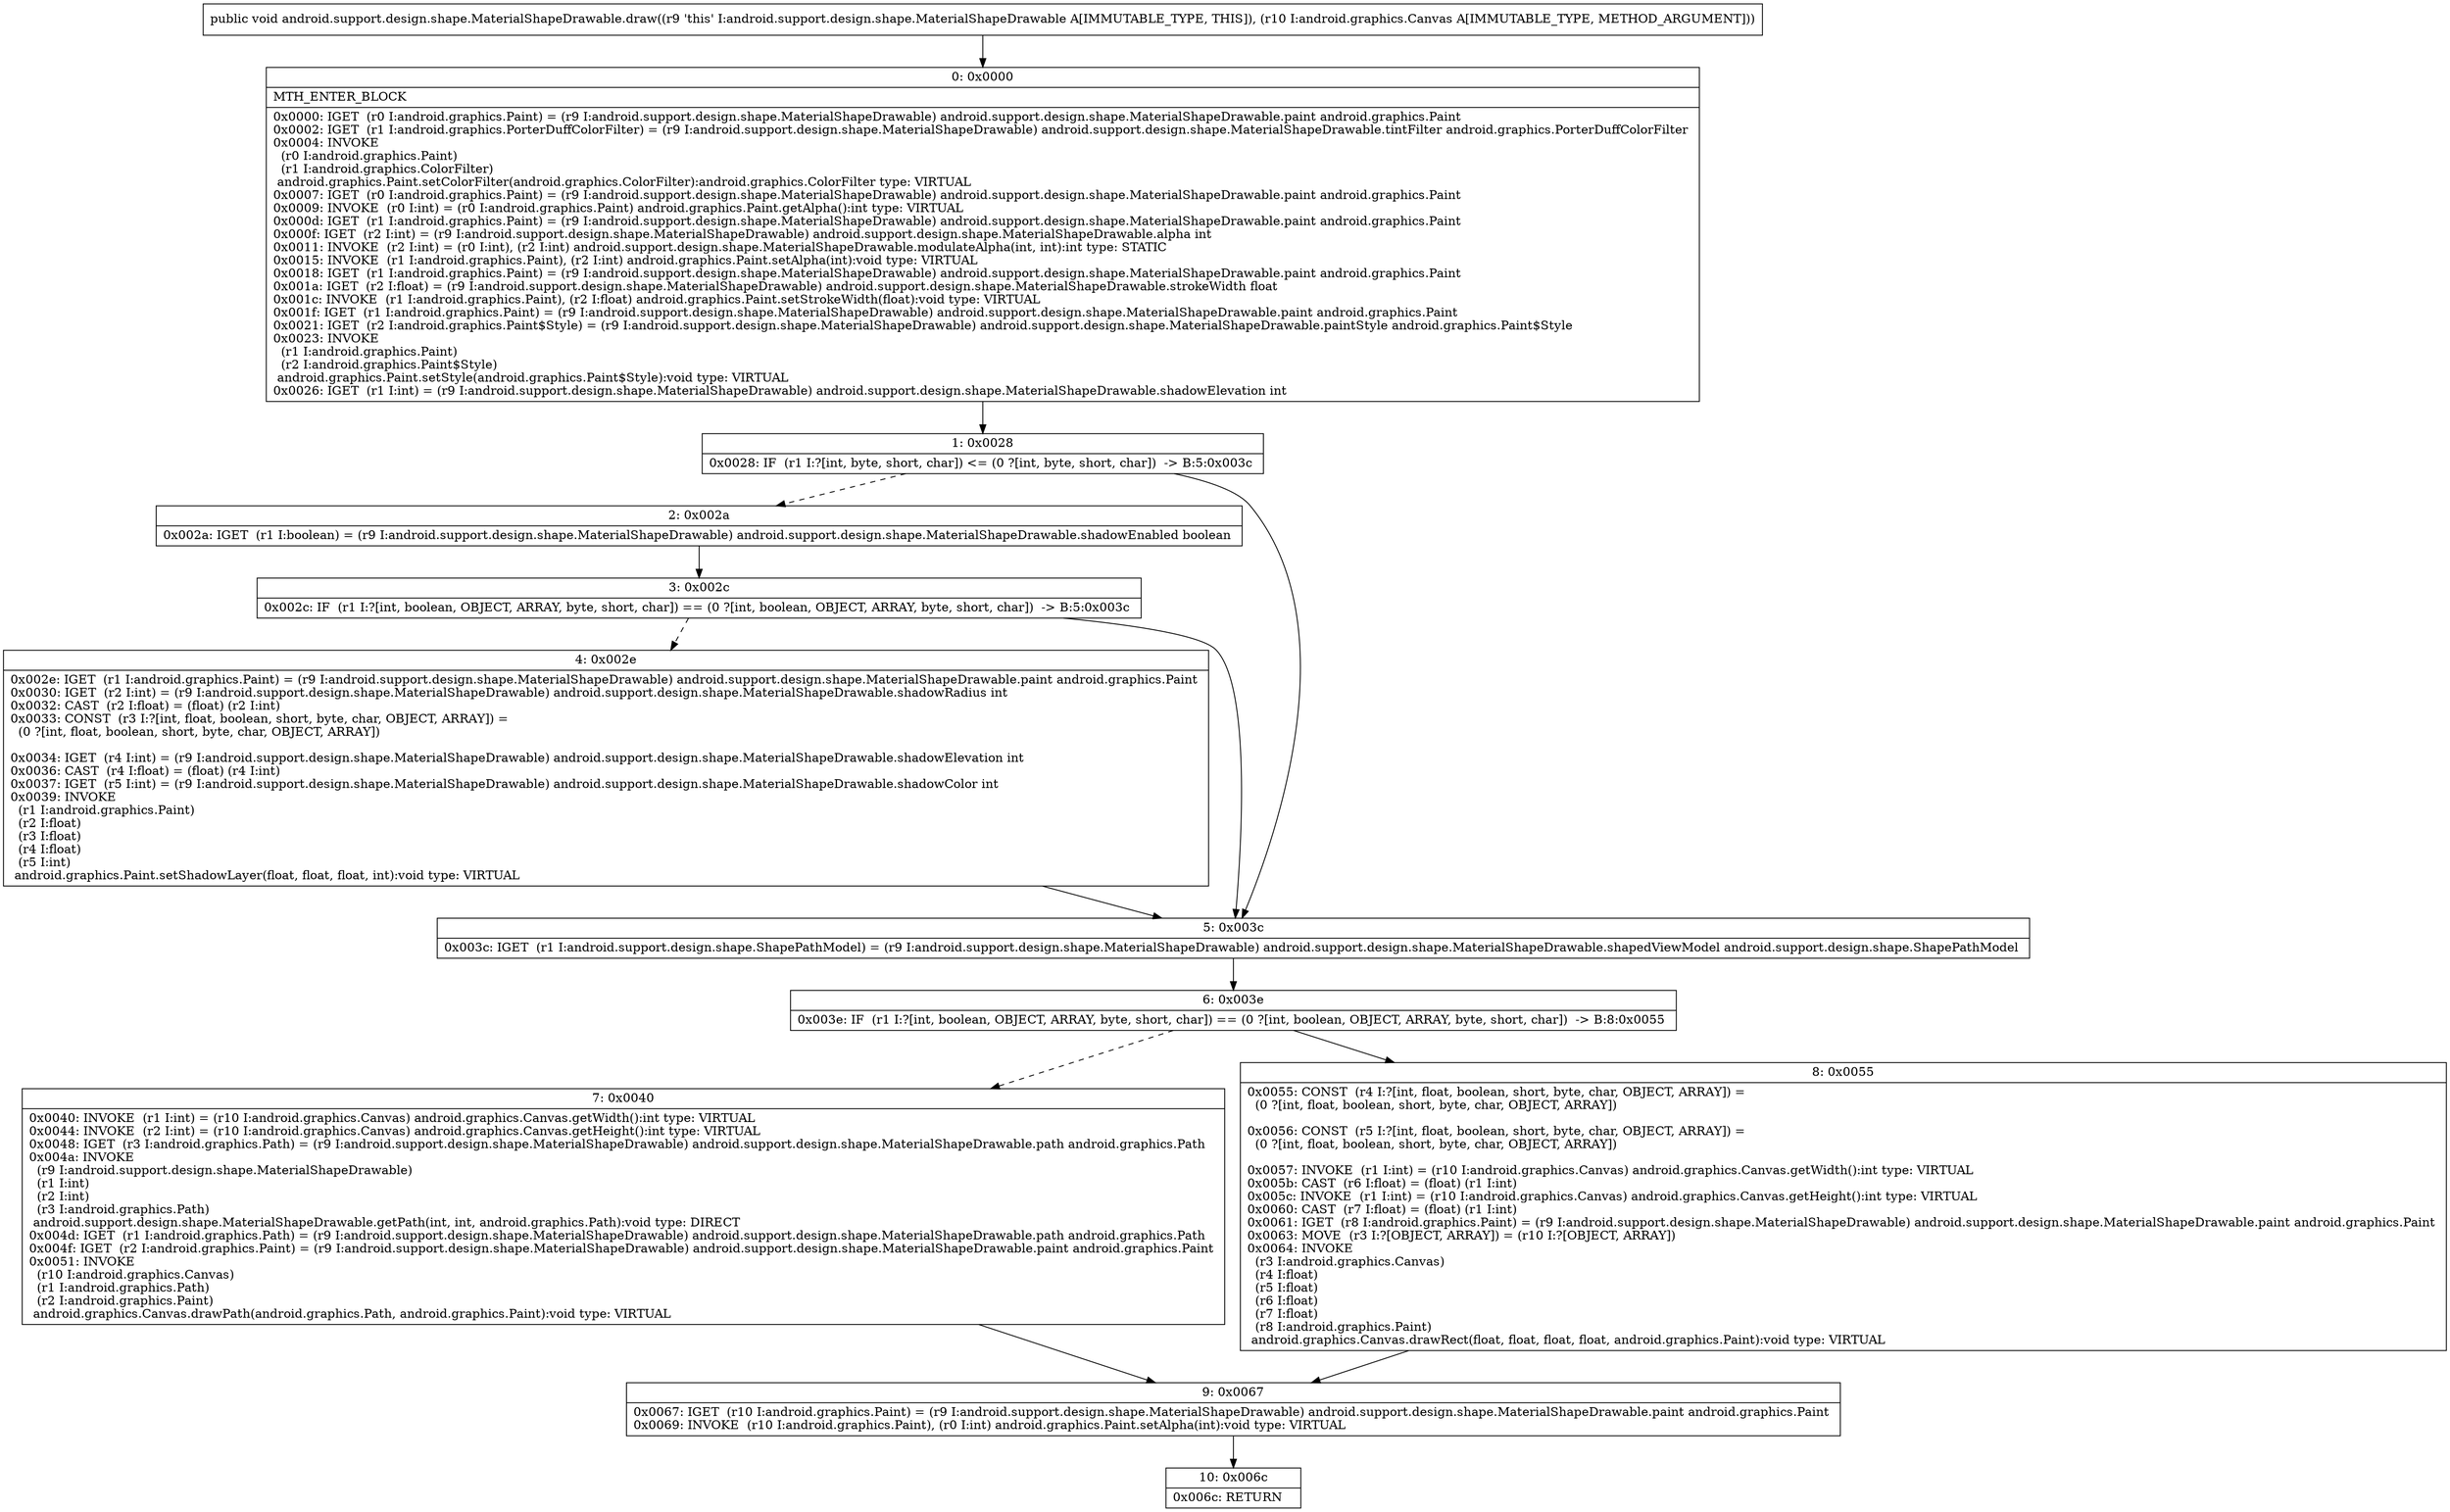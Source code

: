digraph "CFG forandroid.support.design.shape.MaterialShapeDrawable.draw(Landroid\/graphics\/Canvas;)V" {
Node_0 [shape=record,label="{0\:\ 0x0000|MTH_ENTER_BLOCK\l|0x0000: IGET  (r0 I:android.graphics.Paint) = (r9 I:android.support.design.shape.MaterialShapeDrawable) android.support.design.shape.MaterialShapeDrawable.paint android.graphics.Paint \l0x0002: IGET  (r1 I:android.graphics.PorterDuffColorFilter) = (r9 I:android.support.design.shape.MaterialShapeDrawable) android.support.design.shape.MaterialShapeDrawable.tintFilter android.graphics.PorterDuffColorFilter \l0x0004: INVOKE  \l  (r0 I:android.graphics.Paint)\l  (r1 I:android.graphics.ColorFilter)\l android.graphics.Paint.setColorFilter(android.graphics.ColorFilter):android.graphics.ColorFilter type: VIRTUAL \l0x0007: IGET  (r0 I:android.graphics.Paint) = (r9 I:android.support.design.shape.MaterialShapeDrawable) android.support.design.shape.MaterialShapeDrawable.paint android.graphics.Paint \l0x0009: INVOKE  (r0 I:int) = (r0 I:android.graphics.Paint) android.graphics.Paint.getAlpha():int type: VIRTUAL \l0x000d: IGET  (r1 I:android.graphics.Paint) = (r9 I:android.support.design.shape.MaterialShapeDrawable) android.support.design.shape.MaterialShapeDrawable.paint android.graphics.Paint \l0x000f: IGET  (r2 I:int) = (r9 I:android.support.design.shape.MaterialShapeDrawable) android.support.design.shape.MaterialShapeDrawable.alpha int \l0x0011: INVOKE  (r2 I:int) = (r0 I:int), (r2 I:int) android.support.design.shape.MaterialShapeDrawable.modulateAlpha(int, int):int type: STATIC \l0x0015: INVOKE  (r1 I:android.graphics.Paint), (r2 I:int) android.graphics.Paint.setAlpha(int):void type: VIRTUAL \l0x0018: IGET  (r1 I:android.graphics.Paint) = (r9 I:android.support.design.shape.MaterialShapeDrawable) android.support.design.shape.MaterialShapeDrawable.paint android.graphics.Paint \l0x001a: IGET  (r2 I:float) = (r9 I:android.support.design.shape.MaterialShapeDrawable) android.support.design.shape.MaterialShapeDrawable.strokeWidth float \l0x001c: INVOKE  (r1 I:android.graphics.Paint), (r2 I:float) android.graphics.Paint.setStrokeWidth(float):void type: VIRTUAL \l0x001f: IGET  (r1 I:android.graphics.Paint) = (r9 I:android.support.design.shape.MaterialShapeDrawable) android.support.design.shape.MaterialShapeDrawable.paint android.graphics.Paint \l0x0021: IGET  (r2 I:android.graphics.Paint$Style) = (r9 I:android.support.design.shape.MaterialShapeDrawable) android.support.design.shape.MaterialShapeDrawable.paintStyle android.graphics.Paint$Style \l0x0023: INVOKE  \l  (r1 I:android.graphics.Paint)\l  (r2 I:android.graphics.Paint$Style)\l android.graphics.Paint.setStyle(android.graphics.Paint$Style):void type: VIRTUAL \l0x0026: IGET  (r1 I:int) = (r9 I:android.support.design.shape.MaterialShapeDrawable) android.support.design.shape.MaterialShapeDrawable.shadowElevation int \l}"];
Node_1 [shape=record,label="{1\:\ 0x0028|0x0028: IF  (r1 I:?[int, byte, short, char]) \<= (0 ?[int, byte, short, char])  \-\> B:5:0x003c \l}"];
Node_2 [shape=record,label="{2\:\ 0x002a|0x002a: IGET  (r1 I:boolean) = (r9 I:android.support.design.shape.MaterialShapeDrawable) android.support.design.shape.MaterialShapeDrawable.shadowEnabled boolean \l}"];
Node_3 [shape=record,label="{3\:\ 0x002c|0x002c: IF  (r1 I:?[int, boolean, OBJECT, ARRAY, byte, short, char]) == (0 ?[int, boolean, OBJECT, ARRAY, byte, short, char])  \-\> B:5:0x003c \l}"];
Node_4 [shape=record,label="{4\:\ 0x002e|0x002e: IGET  (r1 I:android.graphics.Paint) = (r9 I:android.support.design.shape.MaterialShapeDrawable) android.support.design.shape.MaterialShapeDrawable.paint android.graphics.Paint \l0x0030: IGET  (r2 I:int) = (r9 I:android.support.design.shape.MaterialShapeDrawable) android.support.design.shape.MaterialShapeDrawable.shadowRadius int \l0x0032: CAST  (r2 I:float) = (float) (r2 I:int) \l0x0033: CONST  (r3 I:?[int, float, boolean, short, byte, char, OBJECT, ARRAY]) = \l  (0 ?[int, float, boolean, short, byte, char, OBJECT, ARRAY])\l \l0x0034: IGET  (r4 I:int) = (r9 I:android.support.design.shape.MaterialShapeDrawable) android.support.design.shape.MaterialShapeDrawable.shadowElevation int \l0x0036: CAST  (r4 I:float) = (float) (r4 I:int) \l0x0037: IGET  (r5 I:int) = (r9 I:android.support.design.shape.MaterialShapeDrawable) android.support.design.shape.MaterialShapeDrawable.shadowColor int \l0x0039: INVOKE  \l  (r1 I:android.graphics.Paint)\l  (r2 I:float)\l  (r3 I:float)\l  (r4 I:float)\l  (r5 I:int)\l android.graphics.Paint.setShadowLayer(float, float, float, int):void type: VIRTUAL \l}"];
Node_5 [shape=record,label="{5\:\ 0x003c|0x003c: IGET  (r1 I:android.support.design.shape.ShapePathModel) = (r9 I:android.support.design.shape.MaterialShapeDrawable) android.support.design.shape.MaterialShapeDrawable.shapedViewModel android.support.design.shape.ShapePathModel \l}"];
Node_6 [shape=record,label="{6\:\ 0x003e|0x003e: IF  (r1 I:?[int, boolean, OBJECT, ARRAY, byte, short, char]) == (0 ?[int, boolean, OBJECT, ARRAY, byte, short, char])  \-\> B:8:0x0055 \l}"];
Node_7 [shape=record,label="{7\:\ 0x0040|0x0040: INVOKE  (r1 I:int) = (r10 I:android.graphics.Canvas) android.graphics.Canvas.getWidth():int type: VIRTUAL \l0x0044: INVOKE  (r2 I:int) = (r10 I:android.graphics.Canvas) android.graphics.Canvas.getHeight():int type: VIRTUAL \l0x0048: IGET  (r3 I:android.graphics.Path) = (r9 I:android.support.design.shape.MaterialShapeDrawable) android.support.design.shape.MaterialShapeDrawable.path android.graphics.Path \l0x004a: INVOKE  \l  (r9 I:android.support.design.shape.MaterialShapeDrawable)\l  (r1 I:int)\l  (r2 I:int)\l  (r3 I:android.graphics.Path)\l android.support.design.shape.MaterialShapeDrawable.getPath(int, int, android.graphics.Path):void type: DIRECT \l0x004d: IGET  (r1 I:android.graphics.Path) = (r9 I:android.support.design.shape.MaterialShapeDrawable) android.support.design.shape.MaterialShapeDrawable.path android.graphics.Path \l0x004f: IGET  (r2 I:android.graphics.Paint) = (r9 I:android.support.design.shape.MaterialShapeDrawable) android.support.design.shape.MaterialShapeDrawable.paint android.graphics.Paint \l0x0051: INVOKE  \l  (r10 I:android.graphics.Canvas)\l  (r1 I:android.graphics.Path)\l  (r2 I:android.graphics.Paint)\l android.graphics.Canvas.drawPath(android.graphics.Path, android.graphics.Paint):void type: VIRTUAL \l}"];
Node_8 [shape=record,label="{8\:\ 0x0055|0x0055: CONST  (r4 I:?[int, float, boolean, short, byte, char, OBJECT, ARRAY]) = \l  (0 ?[int, float, boolean, short, byte, char, OBJECT, ARRAY])\l \l0x0056: CONST  (r5 I:?[int, float, boolean, short, byte, char, OBJECT, ARRAY]) = \l  (0 ?[int, float, boolean, short, byte, char, OBJECT, ARRAY])\l \l0x0057: INVOKE  (r1 I:int) = (r10 I:android.graphics.Canvas) android.graphics.Canvas.getWidth():int type: VIRTUAL \l0x005b: CAST  (r6 I:float) = (float) (r1 I:int) \l0x005c: INVOKE  (r1 I:int) = (r10 I:android.graphics.Canvas) android.graphics.Canvas.getHeight():int type: VIRTUAL \l0x0060: CAST  (r7 I:float) = (float) (r1 I:int) \l0x0061: IGET  (r8 I:android.graphics.Paint) = (r9 I:android.support.design.shape.MaterialShapeDrawable) android.support.design.shape.MaterialShapeDrawable.paint android.graphics.Paint \l0x0063: MOVE  (r3 I:?[OBJECT, ARRAY]) = (r10 I:?[OBJECT, ARRAY]) \l0x0064: INVOKE  \l  (r3 I:android.graphics.Canvas)\l  (r4 I:float)\l  (r5 I:float)\l  (r6 I:float)\l  (r7 I:float)\l  (r8 I:android.graphics.Paint)\l android.graphics.Canvas.drawRect(float, float, float, float, android.graphics.Paint):void type: VIRTUAL \l}"];
Node_9 [shape=record,label="{9\:\ 0x0067|0x0067: IGET  (r10 I:android.graphics.Paint) = (r9 I:android.support.design.shape.MaterialShapeDrawable) android.support.design.shape.MaterialShapeDrawable.paint android.graphics.Paint \l0x0069: INVOKE  (r10 I:android.graphics.Paint), (r0 I:int) android.graphics.Paint.setAlpha(int):void type: VIRTUAL \l}"];
Node_10 [shape=record,label="{10\:\ 0x006c|0x006c: RETURN   \l}"];
MethodNode[shape=record,label="{public void android.support.design.shape.MaterialShapeDrawable.draw((r9 'this' I:android.support.design.shape.MaterialShapeDrawable A[IMMUTABLE_TYPE, THIS]), (r10 I:android.graphics.Canvas A[IMMUTABLE_TYPE, METHOD_ARGUMENT])) }"];
MethodNode -> Node_0;
Node_0 -> Node_1;
Node_1 -> Node_2[style=dashed];
Node_1 -> Node_5;
Node_2 -> Node_3;
Node_3 -> Node_4[style=dashed];
Node_3 -> Node_5;
Node_4 -> Node_5;
Node_5 -> Node_6;
Node_6 -> Node_7[style=dashed];
Node_6 -> Node_8;
Node_7 -> Node_9;
Node_8 -> Node_9;
Node_9 -> Node_10;
}

